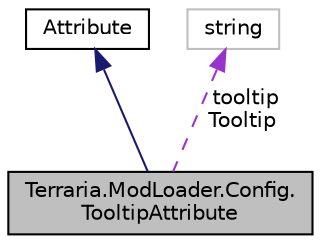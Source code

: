 digraph "Terraria.ModLoader.Config.TooltipAttribute"
{
  edge [fontname="Helvetica",fontsize="10",labelfontname="Helvetica",labelfontsize="10"];
  node [fontname="Helvetica",fontsize="10",shape=record];
  Node2 [label="Terraria.ModLoader.Config.\lTooltipAttribute",height=0.2,width=0.4,color="black", fillcolor="grey75", style="filled", fontcolor="black"];
  Node3 -> Node2 [dir="back",color="midnightblue",fontsize="10",style="solid",fontname="Helvetica"];
  Node3 [label="Attribute",height=0.2,width=0.4,color="black", fillcolor="white", style="filled",URL="$class_attribute.html"];
  Node4 -> Node2 [dir="back",color="darkorchid3",fontsize="10",style="dashed",label=" tooltip\nTooltip" ,fontname="Helvetica"];
  Node4 [label="string",height=0.2,width=0.4,color="grey75", fillcolor="white", style="filled"];
}
